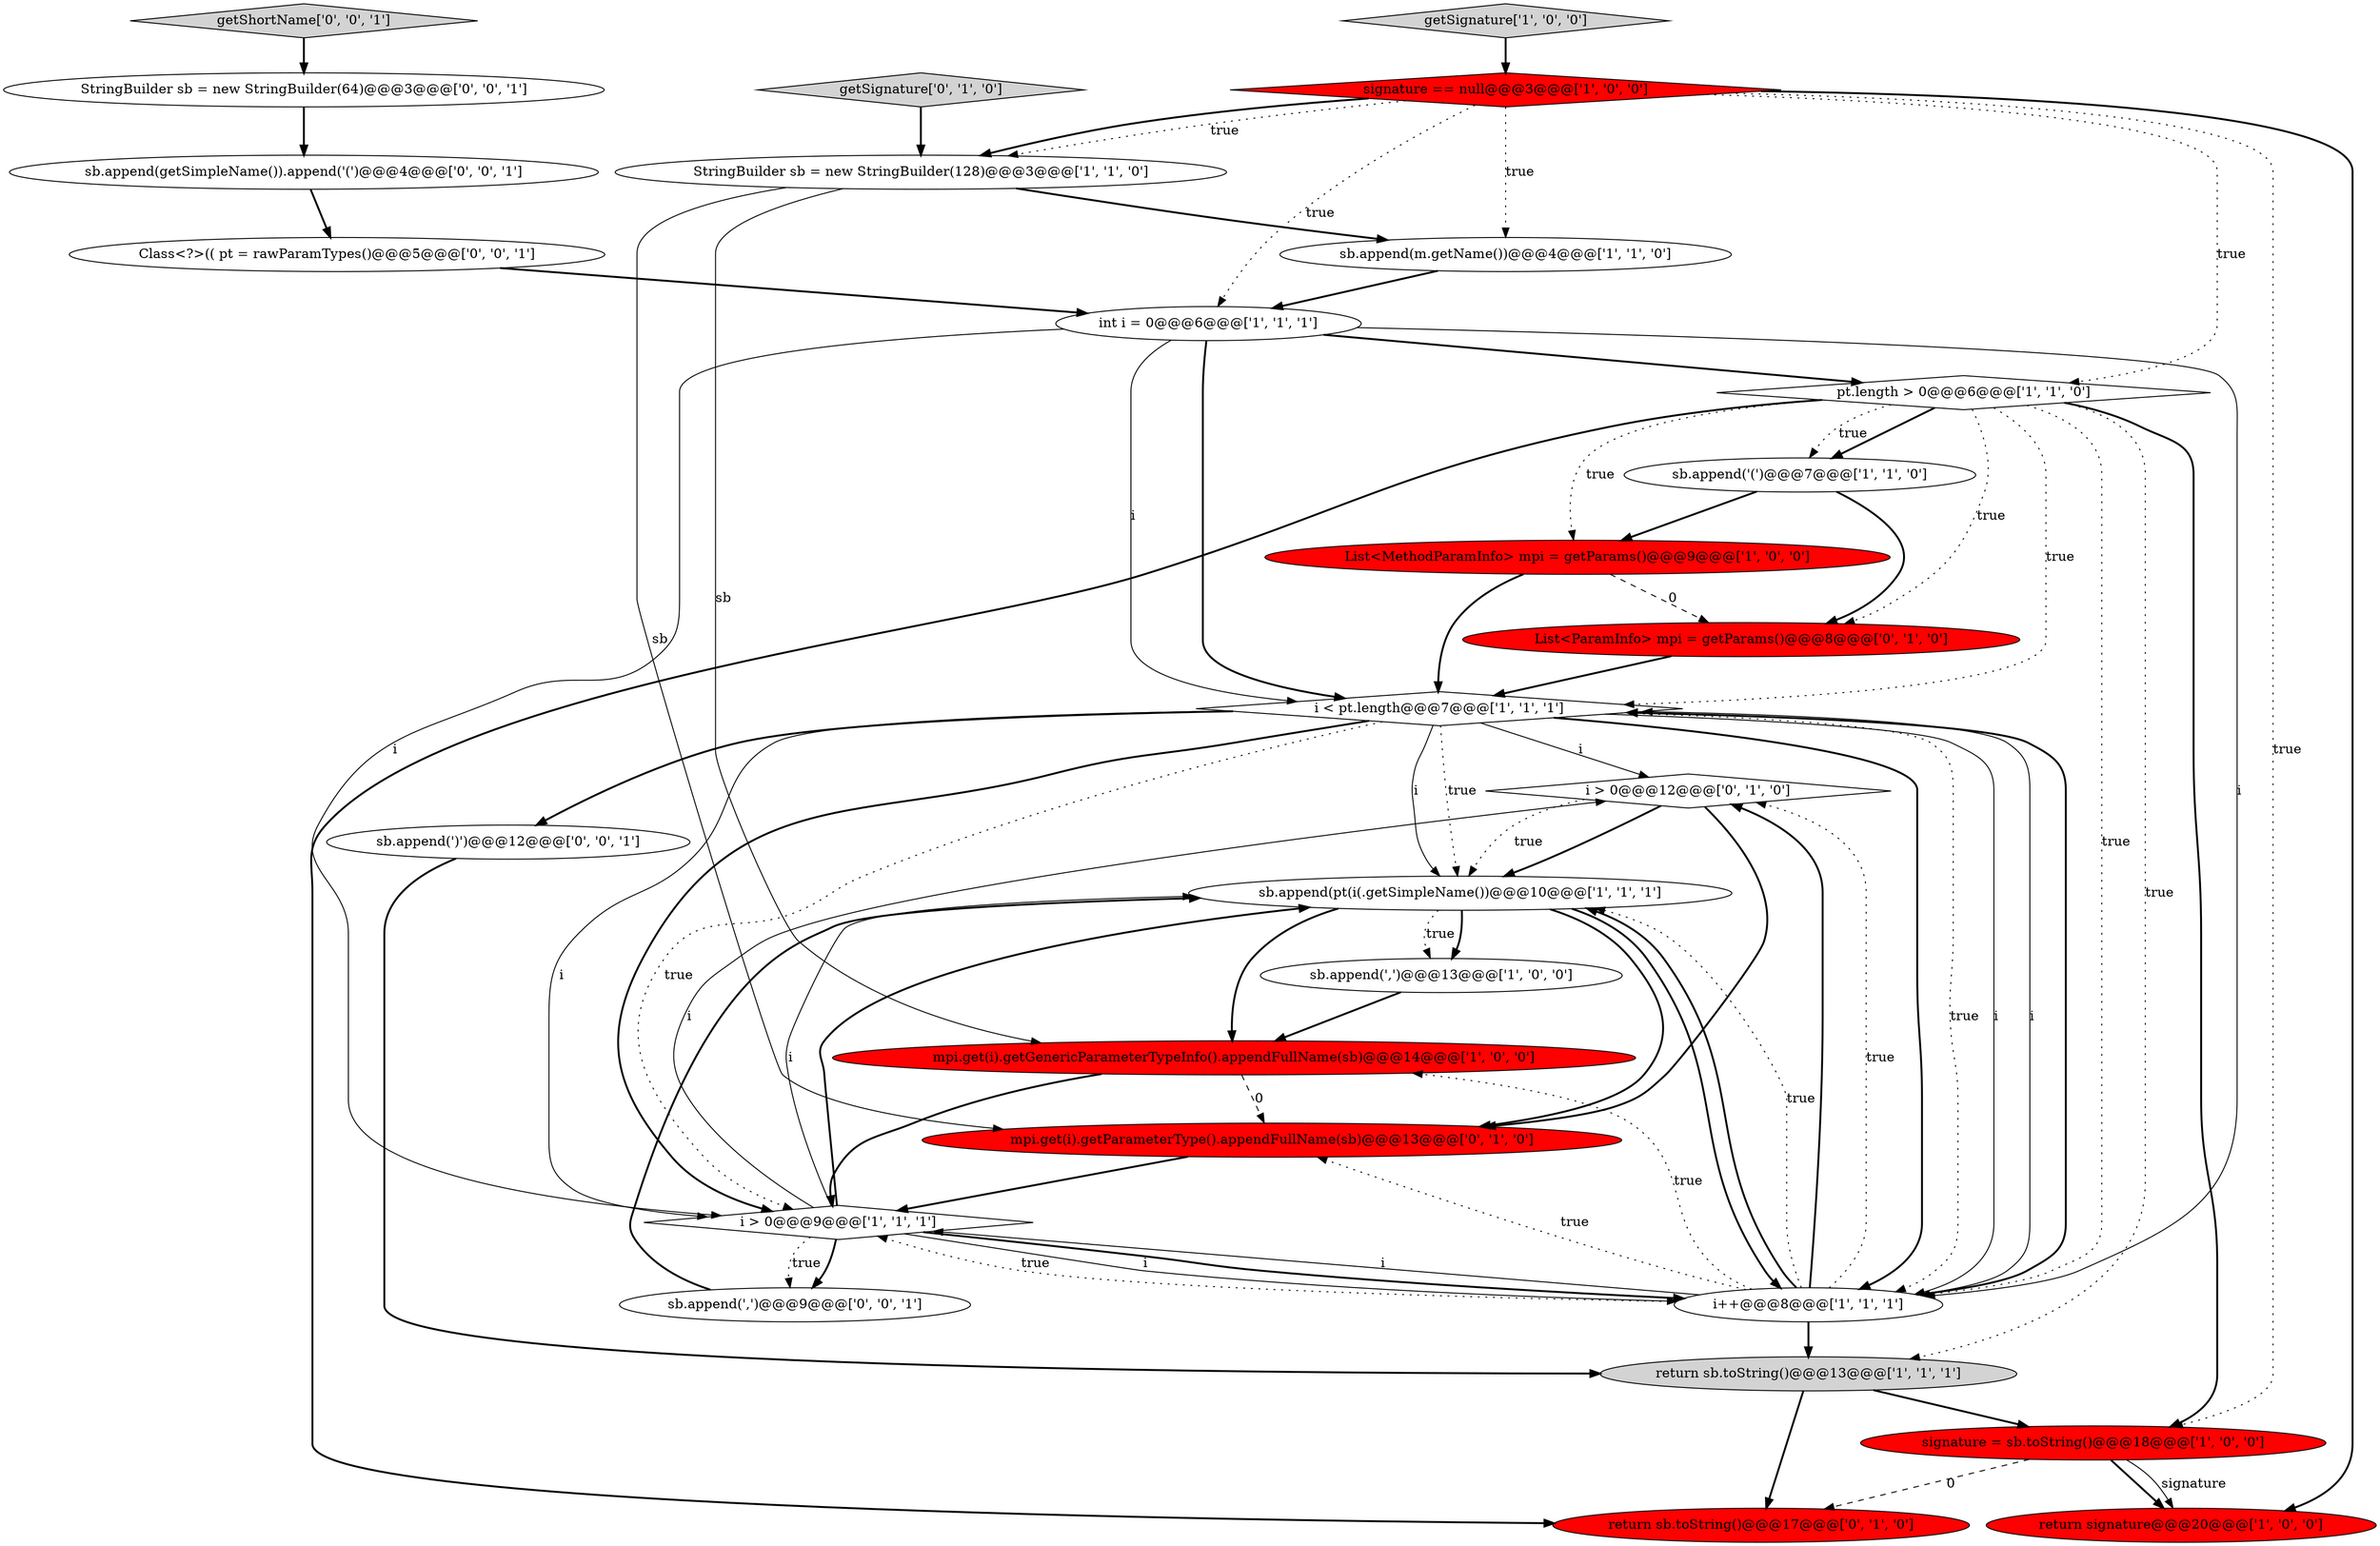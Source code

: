 digraph {
23 [style = filled, label = "getShortName['0', '0', '1']", fillcolor = lightgray, shape = diamond image = "AAA0AAABBB3BBB"];
19 [style = filled, label = "return sb.toString()@@@17@@@['0', '1', '0']", fillcolor = red, shape = ellipse image = "AAA1AAABBB2BBB"];
16 [style = filled, label = "return sb.toString()@@@13@@@['1', '1', '1']", fillcolor = lightgray, shape = ellipse image = "AAA0AAABBB1BBB"];
26 [style = filled, label = "sb.append(getSimpleName()).append('(')@@@4@@@['0', '0', '1']", fillcolor = white, shape = ellipse image = "AAA0AAABBB3BBB"];
27 [style = filled, label = "sb.append(')')@@@12@@@['0', '0', '1']", fillcolor = white, shape = ellipse image = "AAA0AAABBB3BBB"];
18 [style = filled, label = "getSignature['0', '1', '0']", fillcolor = lightgray, shape = diamond image = "AAA0AAABBB2BBB"];
5 [style = filled, label = "i < pt.length@@@7@@@['1', '1', '1']", fillcolor = white, shape = diamond image = "AAA0AAABBB1BBB"];
1 [style = filled, label = "int i = 0@@@6@@@['1', '1', '1']", fillcolor = white, shape = ellipse image = "AAA0AAABBB1BBB"];
17 [style = filled, label = "i > 0@@@12@@@['0', '1', '0']", fillcolor = white, shape = diamond image = "AAA0AAABBB2BBB"];
4 [style = filled, label = "sb.append(',')@@@13@@@['1', '0', '0']", fillcolor = white, shape = ellipse image = "AAA0AAABBB1BBB"];
8 [style = filled, label = "StringBuilder sb = new StringBuilder(128)@@@3@@@['1', '1', '0']", fillcolor = white, shape = ellipse image = "AAA0AAABBB1BBB"];
21 [style = filled, label = "List<ParamInfo> mpi = getParams()@@@8@@@['0', '1', '0']", fillcolor = red, shape = ellipse image = "AAA1AAABBB2BBB"];
0 [style = filled, label = "i++@@@8@@@['1', '1', '1']", fillcolor = white, shape = ellipse image = "AAA0AAABBB1BBB"];
15 [style = filled, label = "sb.append(m.getName())@@@4@@@['1', '1', '0']", fillcolor = white, shape = ellipse image = "AAA0AAABBB1BBB"];
6 [style = filled, label = "getSignature['1', '0', '0']", fillcolor = lightgray, shape = diamond image = "AAA0AAABBB1BBB"];
3 [style = filled, label = "signature == null@@@3@@@['1', '0', '0']", fillcolor = red, shape = diamond image = "AAA1AAABBB1BBB"];
7 [style = filled, label = "sb.append(pt(i(.getSimpleName())@@@10@@@['1', '1', '1']", fillcolor = white, shape = ellipse image = "AAA0AAABBB1BBB"];
2 [style = filled, label = "List<MethodParamInfo> mpi = getParams()@@@9@@@['1', '0', '0']", fillcolor = red, shape = ellipse image = "AAA1AAABBB1BBB"];
13 [style = filled, label = "signature = sb.toString()@@@18@@@['1', '0', '0']", fillcolor = red, shape = ellipse image = "AAA1AAABBB1BBB"];
10 [style = filled, label = "return signature@@@20@@@['1', '0', '0']", fillcolor = red, shape = ellipse image = "AAA1AAABBB1BBB"];
22 [style = filled, label = "sb.append(',')@@@9@@@['0', '0', '1']", fillcolor = white, shape = ellipse image = "AAA0AAABBB3BBB"];
20 [style = filled, label = "mpi.get(i).getParameterType().appendFullName(sb)@@@13@@@['0', '1', '0']", fillcolor = red, shape = ellipse image = "AAA1AAABBB2BBB"];
11 [style = filled, label = "sb.append('(')@@@7@@@['1', '1', '0']", fillcolor = white, shape = ellipse image = "AAA0AAABBB1BBB"];
12 [style = filled, label = "mpi.get(i).getGenericParameterTypeInfo().appendFullName(sb)@@@14@@@['1', '0', '0']", fillcolor = red, shape = ellipse image = "AAA1AAABBB1BBB"];
14 [style = filled, label = "i > 0@@@9@@@['1', '1', '1']", fillcolor = white, shape = diamond image = "AAA0AAABBB1BBB"];
24 [style = filled, label = "Class<?>(( pt = rawParamTypes()@@@5@@@['0', '0', '1']", fillcolor = white, shape = ellipse image = "AAA0AAABBB3BBB"];
25 [style = filled, label = "StringBuilder sb = new StringBuilder(64)@@@3@@@['0', '0', '1']", fillcolor = white, shape = ellipse image = "AAA0AAABBB3BBB"];
9 [style = filled, label = "pt.length > 0@@@6@@@['1', '1', '0']", fillcolor = white, shape = diamond image = "AAA0AAABBB1BBB"];
1->5 [style = bold, label=""];
13->10 [style = bold, label=""];
6->3 [style = bold, label=""];
5->14 [style = dotted, label="true"];
0->12 [style = dotted, label="true"];
0->16 [style = bold, label=""];
16->13 [style = bold, label=""];
23->25 [style = bold, label=""];
9->0 [style = dotted, label="true"];
8->20 [style = solid, label="sb"];
8->15 [style = bold, label=""];
9->11 [style = bold, label=""];
12->20 [style = dashed, label="0"];
14->7 [style = solid, label="i"];
14->17 [style = solid, label="i"];
7->12 [style = bold, label=""];
0->17 [style = bold, label=""];
8->12 [style = solid, label="sb"];
9->11 [style = dotted, label="true"];
11->21 [style = bold, label=""];
1->5 [style = solid, label="i"];
14->22 [style = bold, label=""];
1->14 [style = solid, label="i"];
0->20 [style = dotted, label="true"];
5->14 [style = solid, label="i"];
5->7 [style = solid, label="i"];
14->22 [style = dotted, label="true"];
20->14 [style = bold, label=""];
7->0 [style = bold, label=""];
5->0 [style = dotted, label="true"];
7->4 [style = bold, label=""];
3->9 [style = dotted, label="true"];
7->20 [style = bold, label=""];
9->21 [style = dotted, label="true"];
16->19 [style = bold, label=""];
26->24 [style = bold, label=""];
5->14 [style = bold, label=""];
27->16 [style = bold, label=""];
13->19 [style = dashed, label="0"];
22->7 [style = bold, label=""];
11->2 [style = bold, label=""];
1->9 [style = bold, label=""];
0->5 [style = solid, label="i"];
14->7 [style = bold, label=""];
0->7 [style = bold, label=""];
5->17 [style = solid, label="i"];
17->7 [style = bold, label=""];
3->10 [style = bold, label=""];
21->5 [style = bold, label=""];
1->0 [style = solid, label="i"];
0->14 [style = solid, label="i"];
14->0 [style = bold, label=""];
5->0 [style = bold, label=""];
2->21 [style = dashed, label="0"];
5->7 [style = dotted, label="true"];
9->2 [style = dotted, label="true"];
3->8 [style = bold, label=""];
3->15 [style = dotted, label="true"];
7->4 [style = dotted, label="true"];
25->26 [style = bold, label=""];
12->14 [style = bold, label=""];
5->0 [style = solid, label="i"];
14->0 [style = solid, label="i"];
4->12 [style = bold, label=""];
9->19 [style = bold, label=""];
0->17 [style = dotted, label="true"];
13->10 [style = solid, label="signature"];
0->14 [style = dotted, label="true"];
17->7 [style = dotted, label="true"];
17->20 [style = bold, label=""];
18->8 [style = bold, label=""];
5->27 [style = bold, label=""];
24->1 [style = bold, label=""];
9->16 [style = dotted, label="true"];
3->8 [style = dotted, label="true"];
3->1 [style = dotted, label="true"];
0->5 [style = bold, label=""];
3->13 [style = dotted, label="true"];
0->7 [style = dotted, label="true"];
2->5 [style = bold, label=""];
9->13 [style = bold, label=""];
15->1 [style = bold, label=""];
9->5 [style = dotted, label="true"];
}

